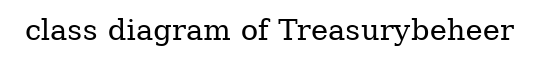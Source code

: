 digraph "class diagram of Treasurybeheer" {
	graph [bgcolor=white,
		label="class diagram of Treasurybeheer",
		rankdir=LR
	];
	node [label="\N"];
	edge [fontsize=11,
		minlen=4
	];
}
